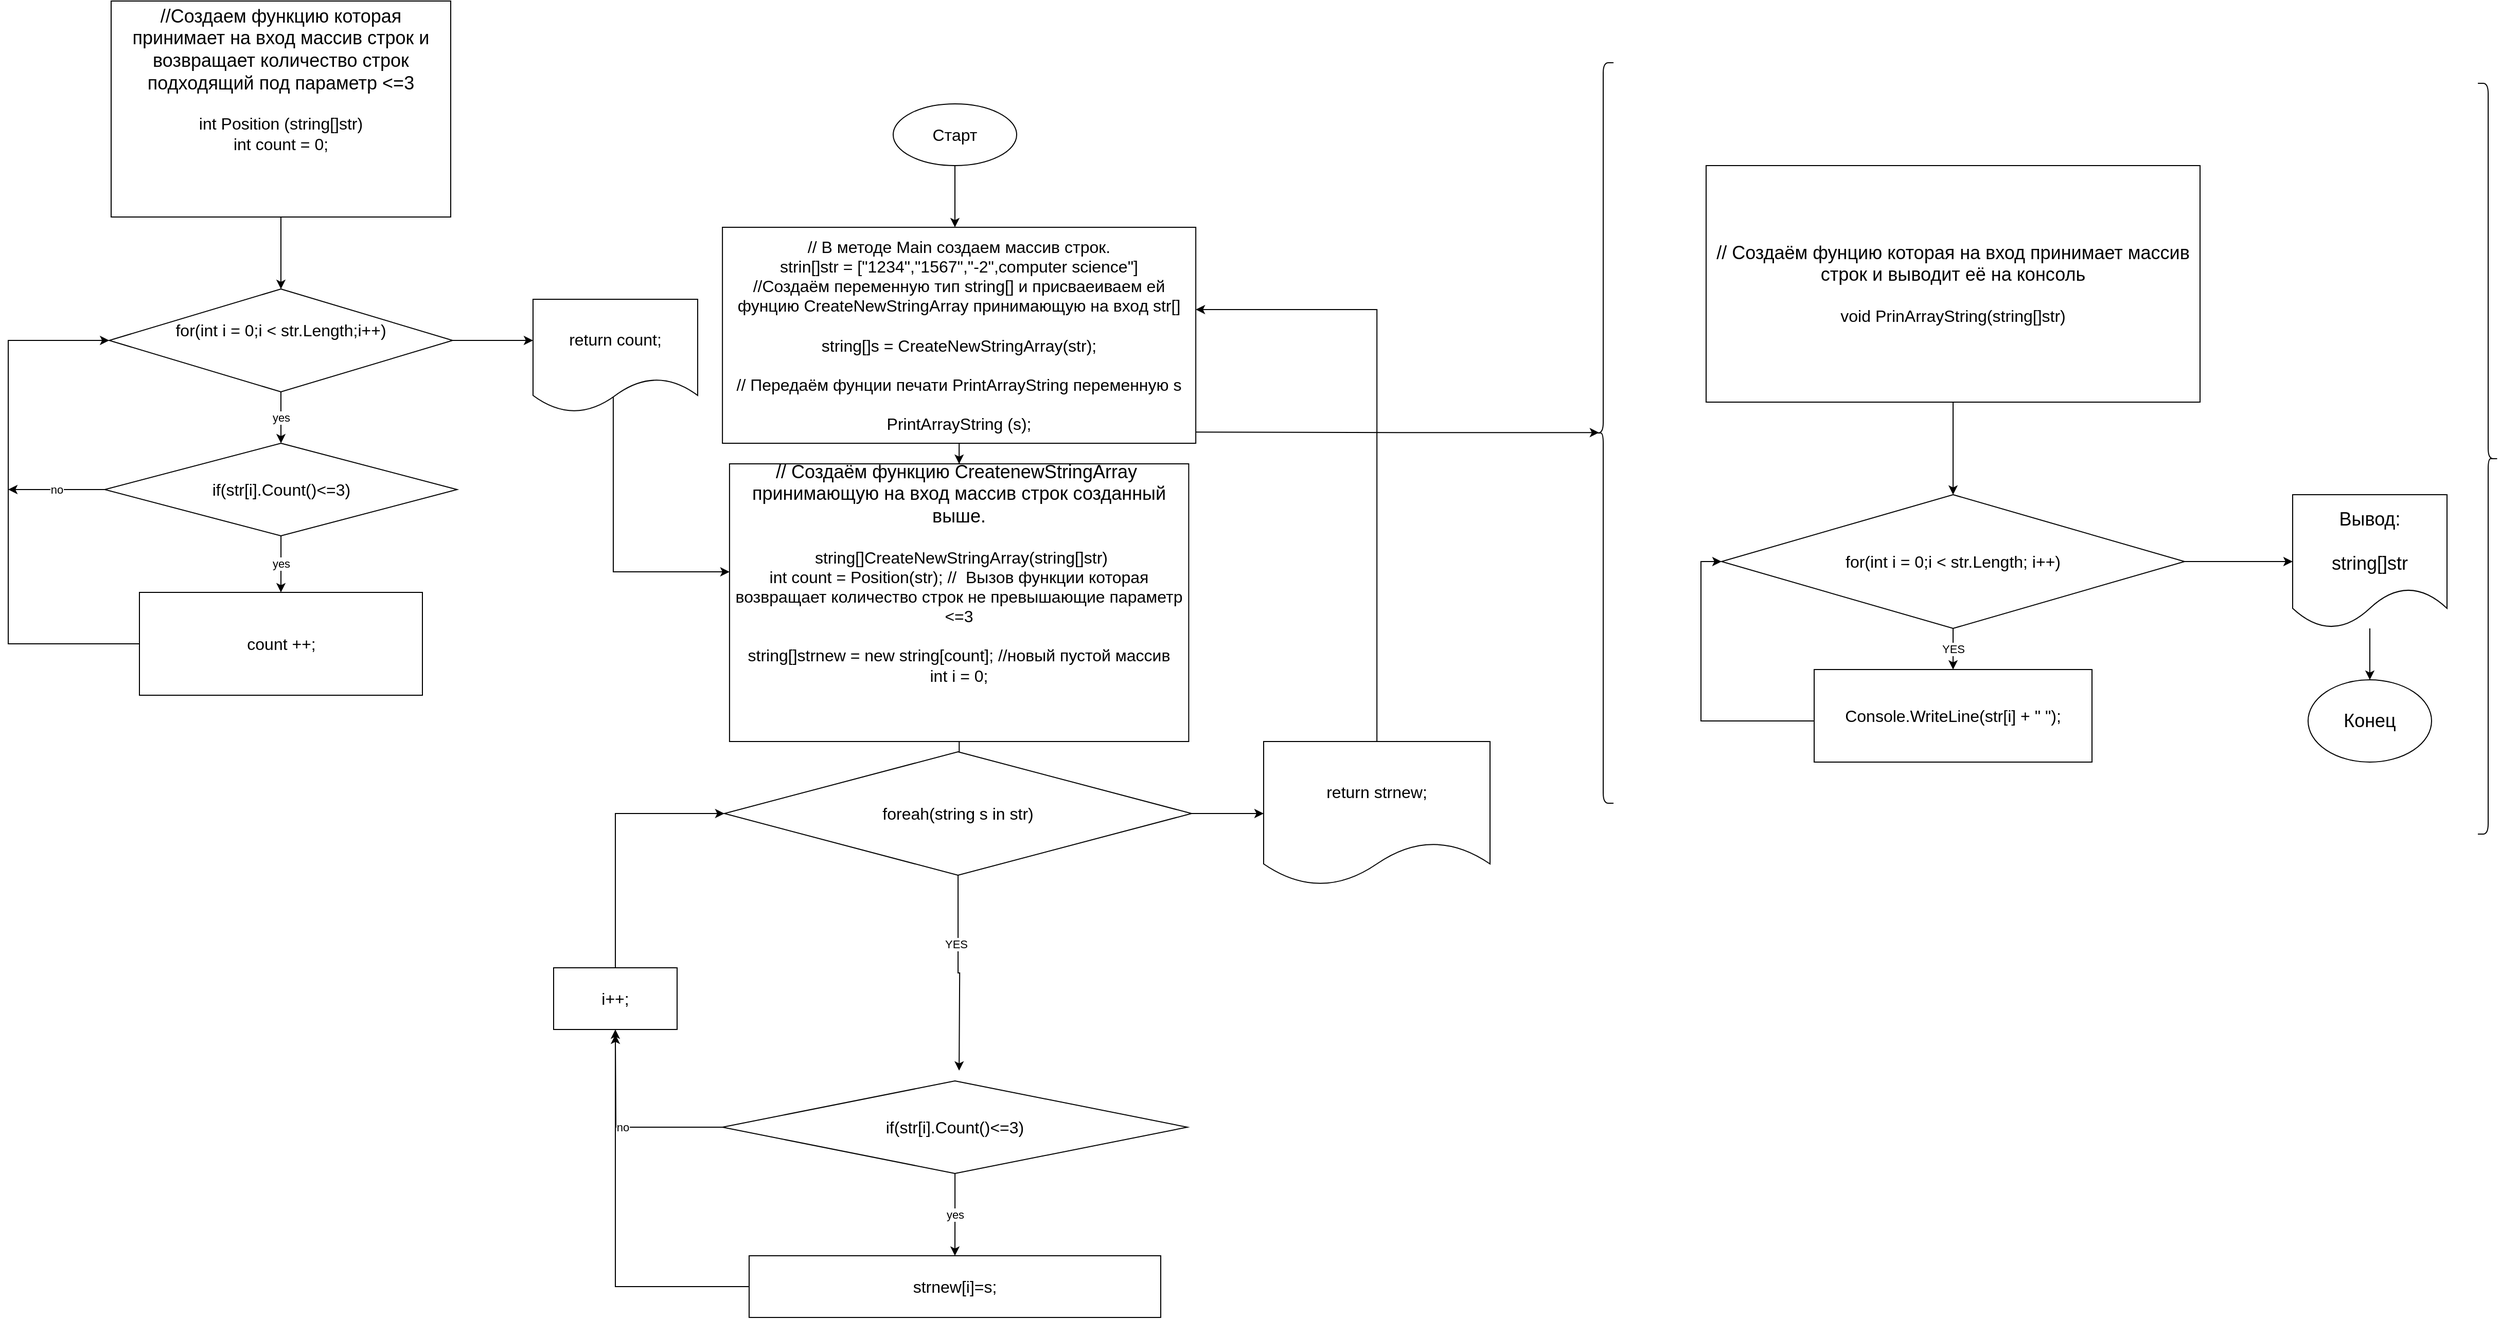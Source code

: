<mxfile version="24.5.3" type="device">
  <diagram name="Страница — 1" id="rVp9Bo-PFsmNAwKpcUmX">
    <mxGraphModel dx="5925" dy="6234" grid="1" gridSize="10" guides="1" tooltips="1" connect="1" arrows="1" fold="1" page="1" pageScale="1" pageWidth="3300" pageHeight="4681" math="0" shadow="0">
      <root>
        <mxCell id="0" />
        <mxCell id="1" parent="0" />
        <mxCell id="qJXxP2rnNKoGe4K1dWwI-4" style="edgeStyle=orthogonalEdgeStyle;rounded=0;orthogonalLoop=1;jettySize=auto;html=1;" edge="1" parent="1" source="qJXxP2rnNKoGe4K1dWwI-3">
          <mxGeometry relative="1" as="geometry">
            <mxPoint x="360" y="130" as="targetPoint" />
          </mxGeometry>
        </mxCell>
        <mxCell id="qJXxP2rnNKoGe4K1dWwI-3" value="&lt;font size=&quot;3&quot;&gt;Cтарт&lt;/font&gt;" style="ellipse;whiteSpace=wrap;html=1;" vertex="1" parent="1">
          <mxGeometry x="300" y="10" width="120" height="60" as="geometry" />
        </mxCell>
        <mxCell id="qJXxP2rnNKoGe4K1dWwI-15" style="edgeStyle=orthogonalEdgeStyle;rounded=0;orthogonalLoop=1;jettySize=auto;html=1;entryX=0.5;entryY=0;entryDx=0;entryDy=0;" edge="1" parent="1" source="qJXxP2rnNKoGe4K1dWwI-9" target="qJXxP2rnNKoGe4K1dWwI-11">
          <mxGeometry relative="1" as="geometry" />
        </mxCell>
        <mxCell id="qJXxP2rnNKoGe4K1dWwI-9" value="&lt;div&gt;&lt;br&gt;&lt;div&gt;&lt;font size=&quot;3&quot;&gt;// В методе Main создаем массив строк.&lt;/font&gt;&lt;/div&gt;&lt;/div&gt;&lt;span style=&quot;font-size: medium;&quot;&gt;strin[]str = [&quot;1234&quot;,&quot;1567&quot;,&quot;-2&quot;,computer science&quot;]&lt;/span&gt;&lt;div&gt;&lt;font size=&quot;3&quot;&gt;//Создаём переменную тип string[] и присваеиваем ей фунцию CreateNewStringArray принимающую на вход str[]&lt;/font&gt;&lt;/div&gt;&lt;div&gt;&lt;font size=&quot;3&quot;&gt;&lt;br&gt;&lt;/font&gt;&lt;/div&gt;&lt;div&gt;&lt;font size=&quot;3&quot;&gt;string[]s =&amp;nbsp;&lt;/font&gt;&lt;span style=&quot;font-size: medium;&quot;&gt;CreateNewStringArray(str);&lt;/span&gt;&lt;/div&gt;&lt;div&gt;&lt;span style=&quot;font-size: medium;&quot;&gt;&lt;br&gt;&lt;/span&gt;&lt;/div&gt;&lt;div&gt;&lt;font size=&quot;3&quot;&gt;// Передаём фунции печати PrintArrayString переменную s&lt;/font&gt;&lt;/div&gt;&lt;div&gt;&lt;font size=&quot;3&quot;&gt;&lt;br&gt;&lt;/font&gt;&lt;/div&gt;&lt;div&gt;&lt;span style=&quot;font-size: medium;&quot;&gt;PrintArrayString (s);&lt;/span&gt;&lt;font size=&quot;3&quot;&gt;&lt;br&gt;&lt;/font&gt;&lt;div&gt;&lt;br&gt;&lt;/div&gt;&lt;/div&gt;" style="rounded=0;whiteSpace=wrap;html=1;" vertex="1" parent="1">
          <mxGeometry x="134.07" y="130" width="460" height="210" as="geometry" />
        </mxCell>
        <mxCell id="qJXxP2rnNKoGe4K1dWwI-16" style="edgeStyle=orthogonalEdgeStyle;rounded=0;orthogonalLoop=1;jettySize=auto;html=1;" edge="1" parent="1" source="qJXxP2rnNKoGe4K1dWwI-11" target="qJXxP2rnNKoGe4K1dWwI-17">
          <mxGeometry relative="1" as="geometry">
            <mxPoint x="360" y="510" as="targetPoint" />
          </mxGeometry>
        </mxCell>
        <mxCell id="qJXxP2rnNKoGe4K1dWwI-11" value="&lt;font style=&quot;font-size: 18px;&quot;&gt;// Создаём функцию CreatenewStringArray&amp;nbsp; принимающую на вход массив строк созданный выше.&lt;/font&gt;&lt;div&gt;&lt;font size=&quot;3&quot;&gt;&lt;br&gt;&lt;/font&gt;&lt;div&gt;&lt;font size=&quot;3&quot;&gt;&amp;nbsp;string[]CreateNewStringArray(string[]str)&lt;/font&gt;&lt;/div&gt;&lt;/div&gt;&lt;div&gt;&lt;font size=&quot;3&quot;&gt;int count = Position(str); //&amp;nbsp; Вызов функции которая возвращает количество строк не превышающие параметр &amp;lt;=3&lt;/font&gt;&lt;/div&gt;&lt;div&gt;&lt;font size=&quot;3&quot;&gt;&amp;nbsp;&lt;/font&gt;&lt;/div&gt;&lt;div&gt;&lt;font size=&quot;3&quot;&gt;string[]strnew = new string[count]; //новый пустой массив&lt;/font&gt;&lt;/div&gt;&lt;div&gt;&lt;font size=&quot;3&quot;&gt;int i = 0;&lt;/font&gt;&lt;/div&gt;&lt;div&gt;&lt;font size=&quot;3&quot;&gt;&lt;br&gt;&lt;/font&gt;&lt;/div&gt;&lt;div&gt;&lt;font size=&quot;3&quot;&gt;&lt;br&gt;&lt;/font&gt;&lt;/div&gt;&lt;div&gt;&lt;font size=&quot;3&quot;&gt;&lt;br&gt;&lt;/font&gt;&lt;/div&gt;" style="rounded=0;whiteSpace=wrap;html=1;" vertex="1" parent="1">
          <mxGeometry x="140.95" y="360" width="446.25" height="270" as="geometry" />
        </mxCell>
        <mxCell id="qJXxP2rnNKoGe4K1dWwI-68" style="edgeStyle=orthogonalEdgeStyle;rounded=0;orthogonalLoop=1;jettySize=auto;html=1;" edge="1" parent="1" source="qJXxP2rnNKoGe4K1dWwI-17">
          <mxGeometry relative="1" as="geometry">
            <mxPoint x="364.075" y="950" as="targetPoint" />
          </mxGeometry>
        </mxCell>
        <mxCell id="qJXxP2rnNKoGe4K1dWwI-69" value="YES" style="edgeLabel;html=1;align=center;verticalAlign=middle;resizable=0;points=[];" vertex="1" connectable="0" parent="qJXxP2rnNKoGe4K1dWwI-68">
          <mxGeometry x="-0.301" y="-2" relative="1" as="geometry">
            <mxPoint as="offset" />
          </mxGeometry>
        </mxCell>
        <mxCell id="qJXxP2rnNKoGe4K1dWwI-78" style="edgeStyle=orthogonalEdgeStyle;rounded=0;orthogonalLoop=1;jettySize=auto;html=1;entryX=0;entryY=0.5;entryDx=0;entryDy=0;" edge="1" parent="1" source="qJXxP2rnNKoGe4K1dWwI-17" target="qJXxP2rnNKoGe4K1dWwI-77">
          <mxGeometry relative="1" as="geometry" />
        </mxCell>
        <mxCell id="qJXxP2rnNKoGe4K1dWwI-17" value="&lt;font size=&quot;3&quot;&gt;foreah(string s in str)&lt;/font&gt;" style="rhombus;whiteSpace=wrap;html=1;" vertex="1" parent="1">
          <mxGeometry x="135.95" y="640" width="454.05" height="120" as="geometry" />
        </mxCell>
        <mxCell id="qJXxP2rnNKoGe4K1dWwI-28" value="yes" style="edgeStyle=orthogonalEdgeStyle;rounded=0;orthogonalLoop=1;jettySize=auto;html=1;entryX=0.5;entryY=0;entryDx=0;entryDy=0;" edge="1" parent="1" source="qJXxP2rnNKoGe4K1dWwI-19" target="qJXxP2rnNKoGe4K1dWwI-21">
          <mxGeometry relative="1" as="geometry" />
        </mxCell>
        <mxCell id="qJXxP2rnNKoGe4K1dWwI-35" value="no" style="edgeStyle=orthogonalEdgeStyle;rounded=0;orthogonalLoop=1;jettySize=auto;html=1;" edge="1" parent="1" source="qJXxP2rnNKoGe4K1dWwI-19">
          <mxGeometry relative="1" as="geometry">
            <mxPoint x="30" y="915" as="targetPoint" />
          </mxGeometry>
        </mxCell>
        <mxCell id="qJXxP2rnNKoGe4K1dWwI-19" value="&lt;font size=&quot;3&quot;&gt;if(str[i].Count()&amp;lt;=3)&lt;/font&gt;" style="rhombus;whiteSpace=wrap;html=1;" vertex="1" parent="1">
          <mxGeometry x="134.07" y="960" width="451.86" height="90" as="geometry" />
        </mxCell>
        <mxCell id="qJXxP2rnNKoGe4K1dWwI-34" style="edgeStyle=orthogonalEdgeStyle;rounded=0;orthogonalLoop=1;jettySize=auto;html=1;entryX=0.5;entryY=1;entryDx=0;entryDy=0;" edge="1" parent="1" source="qJXxP2rnNKoGe4K1dWwI-21" target="qJXxP2rnNKoGe4K1dWwI-31">
          <mxGeometry relative="1" as="geometry" />
        </mxCell>
        <mxCell id="qJXxP2rnNKoGe4K1dWwI-21" value="&lt;font size=&quot;3&quot;&gt;strnew[i]=s;&lt;/font&gt;" style="rounded=0;whiteSpace=wrap;html=1;" vertex="1" parent="1">
          <mxGeometry x="160" y="1130" width="400" height="60" as="geometry" />
        </mxCell>
        <mxCell id="qJXxP2rnNKoGe4K1dWwI-33" style="edgeStyle=orthogonalEdgeStyle;rounded=0;orthogonalLoop=1;jettySize=auto;html=1;entryX=0;entryY=0.5;entryDx=0;entryDy=0;" edge="1" parent="1" source="qJXxP2rnNKoGe4K1dWwI-31" target="qJXxP2rnNKoGe4K1dWwI-17">
          <mxGeometry relative="1" as="geometry">
            <Array as="points">
              <mxPoint x="30" y="700" />
            </Array>
          </mxGeometry>
        </mxCell>
        <mxCell id="qJXxP2rnNKoGe4K1dWwI-31" value="&lt;font size=&quot;3&quot;&gt;i++;&lt;/font&gt;" style="rounded=0;whiteSpace=wrap;html=1;" vertex="1" parent="1">
          <mxGeometry x="-30" y="850" width="120" height="60" as="geometry" />
        </mxCell>
        <mxCell id="qJXxP2rnNKoGe4K1dWwI-38" style="edgeStyle=orthogonalEdgeStyle;rounded=0;orthogonalLoop=1;jettySize=auto;html=1;" edge="1" parent="1" source="qJXxP2rnNKoGe4K1dWwI-37" target="qJXxP2rnNKoGe4K1dWwI-39">
          <mxGeometry relative="1" as="geometry">
            <mxPoint x="-295" y="240" as="targetPoint" />
          </mxGeometry>
        </mxCell>
        <mxCell id="qJXxP2rnNKoGe4K1dWwI-37" value="&lt;font style=&quot;font-size: 18px;&quot;&gt;//Создаем функцию которая принимает на вход массив строк и возвращает количество строк подходящий под параметр &amp;lt;=3&lt;/font&gt;&lt;div&gt;&lt;font size=&quot;3&quot;&gt;&lt;br&gt;&lt;/font&gt;&lt;div&gt;&lt;font size=&quot;3&quot;&gt;int Position (string[]str)&lt;/font&gt;&lt;/div&gt;&lt;div&gt;&lt;font size=&quot;3&quot;&gt;int count = 0;&lt;/font&gt;&lt;/div&gt;&lt;div&gt;&lt;font size=&quot;3&quot;&gt;&lt;br&gt;&lt;/font&gt;&lt;/div&gt;&lt;div&gt;&lt;font size=&quot;3&quot;&gt;&lt;br&gt;&lt;/font&gt;&lt;/div&gt;&lt;div&gt;&lt;font size=&quot;3&quot;&gt;&lt;br&gt;&lt;/font&gt;&lt;/div&gt;&lt;/div&gt;" style="rounded=0;whiteSpace=wrap;html=1;" vertex="1" parent="1">
          <mxGeometry x="-460" y="-90" width="330" height="210" as="geometry" />
        </mxCell>
        <mxCell id="qJXxP2rnNKoGe4K1dWwI-40" value="yes" style="edgeStyle=orthogonalEdgeStyle;rounded=0;orthogonalLoop=1;jettySize=auto;html=1;" edge="1" parent="1" source="qJXxP2rnNKoGe4K1dWwI-39" target="qJXxP2rnNKoGe4K1dWwI-41">
          <mxGeometry relative="1" as="geometry">
            <mxPoint x="-295" y="350" as="targetPoint" />
          </mxGeometry>
        </mxCell>
        <mxCell id="qJXxP2rnNKoGe4K1dWwI-48" style="edgeStyle=orthogonalEdgeStyle;rounded=0;orthogonalLoop=1;jettySize=auto;html=1;entryX=0;entryY=0.5;entryDx=0;entryDy=0;" edge="1" parent="1" source="qJXxP2rnNKoGe4K1dWwI-39">
          <mxGeometry relative="1" as="geometry">
            <mxPoint x="-50" y="240" as="targetPoint" />
          </mxGeometry>
        </mxCell>
        <mxCell id="qJXxP2rnNKoGe4K1dWwI-39" value="&lt;font size=&quot;3&quot;&gt;for(int i = 0;i &amp;lt; str.Length;i++)&lt;/font&gt;&lt;div&gt;&lt;font size=&quot;3&quot;&gt;&lt;br&gt;&lt;/font&gt;&lt;/div&gt;" style="rhombus;whiteSpace=wrap;html=1;" vertex="1" parent="1">
          <mxGeometry x="-461.87" y="190" width="333.75" height="100" as="geometry" />
        </mxCell>
        <mxCell id="qJXxP2rnNKoGe4K1dWwI-42" value="yes" style="edgeStyle=orthogonalEdgeStyle;rounded=0;orthogonalLoop=1;jettySize=auto;html=1;" edge="1" parent="1" source="qJXxP2rnNKoGe4K1dWwI-41" target="qJXxP2rnNKoGe4K1dWwI-43">
          <mxGeometry relative="1" as="geometry">
            <mxPoint x="-295" y="500" as="targetPoint" />
          </mxGeometry>
        </mxCell>
        <mxCell id="qJXxP2rnNKoGe4K1dWwI-46" value="no" style="edgeStyle=orthogonalEdgeStyle;rounded=0;orthogonalLoop=1;jettySize=auto;html=1;" edge="1" parent="1" source="qJXxP2rnNKoGe4K1dWwI-41">
          <mxGeometry relative="1" as="geometry">
            <mxPoint x="-560" y="385" as="targetPoint" />
          </mxGeometry>
        </mxCell>
        <mxCell id="qJXxP2rnNKoGe4K1dWwI-41" value="&lt;font size=&quot;3&quot;&gt;if(str[i].Count()&amp;lt;=3)&lt;/font&gt;" style="rhombus;whiteSpace=wrap;html=1;" vertex="1" parent="1">
          <mxGeometry x="-466.25" y="340" width="342.5" height="90" as="geometry" />
        </mxCell>
        <mxCell id="qJXxP2rnNKoGe4K1dWwI-44" style="edgeStyle=orthogonalEdgeStyle;rounded=0;orthogonalLoop=1;jettySize=auto;html=1;entryX=0;entryY=0.5;entryDx=0;entryDy=0;" edge="1" parent="1" source="qJXxP2rnNKoGe4K1dWwI-43" target="qJXxP2rnNKoGe4K1dWwI-39">
          <mxGeometry relative="1" as="geometry">
            <Array as="points">
              <mxPoint x="-560" y="535" />
              <mxPoint x="-560" y="240" />
            </Array>
          </mxGeometry>
        </mxCell>
        <mxCell id="qJXxP2rnNKoGe4K1dWwI-43" value="&lt;font size=&quot;3&quot;&gt;count ++;&lt;/font&gt;" style="rounded=0;whiteSpace=wrap;html=1;" vertex="1" parent="1">
          <mxGeometry x="-432.5" y="485" width="275" height="100" as="geometry" />
        </mxCell>
        <mxCell id="qJXxP2rnNKoGe4K1dWwI-55" style="edgeStyle=orthogonalEdgeStyle;rounded=0;orthogonalLoop=1;jettySize=auto;html=1;entryX=0.5;entryY=0;entryDx=0;entryDy=0;" edge="1" parent="1" source="qJXxP2rnNKoGe4K1dWwI-53" target="qJXxP2rnNKoGe4K1dWwI-54">
          <mxGeometry relative="1" as="geometry" />
        </mxCell>
        <mxCell id="qJXxP2rnNKoGe4K1dWwI-53" value="&lt;font style=&quot;font-size: 18px;&quot;&gt;// Создаём фунцию которая на вход принимает массив строк и выводит её на консоль&lt;/font&gt;&lt;div&gt;&lt;font size=&quot;3&quot;&gt;&lt;br&gt;&lt;/font&gt;&lt;/div&gt;&lt;div&gt;&lt;font size=&quot;3&quot;&gt;void PrinArrayString(string[]str)&lt;/font&gt;&lt;/div&gt;" style="rounded=0;whiteSpace=wrap;html=1;" vertex="1" parent="1">
          <mxGeometry x="1090" y="70" width="480" height="230" as="geometry" />
        </mxCell>
        <mxCell id="qJXxP2rnNKoGe4K1dWwI-60" value="YES" style="edgeStyle=orthogonalEdgeStyle;rounded=0;orthogonalLoop=1;jettySize=auto;html=1;entryX=0.5;entryY=0;entryDx=0;entryDy=0;" edge="1" parent="1" source="qJXxP2rnNKoGe4K1dWwI-54" target="qJXxP2rnNKoGe4K1dWwI-58">
          <mxGeometry relative="1" as="geometry" />
        </mxCell>
        <mxCell id="qJXxP2rnNKoGe4K1dWwI-89" style="edgeStyle=orthogonalEdgeStyle;rounded=0;orthogonalLoop=1;jettySize=auto;html=1;entryX=0;entryY=0.5;entryDx=0;entryDy=0;" edge="1" parent="1" source="qJXxP2rnNKoGe4K1dWwI-54" target="qJXxP2rnNKoGe4K1dWwI-88">
          <mxGeometry relative="1" as="geometry" />
        </mxCell>
        <mxCell id="qJXxP2rnNKoGe4K1dWwI-54" value="&lt;font size=&quot;3&quot;&gt;for(int i = 0;i &amp;lt; str.Length; i++)&lt;/font&gt;" style="rhombus;whiteSpace=wrap;html=1;" vertex="1" parent="1">
          <mxGeometry x="1105" y="390" width="450" height="130" as="geometry" />
        </mxCell>
        <mxCell id="qJXxP2rnNKoGe4K1dWwI-61" style="edgeStyle=orthogonalEdgeStyle;rounded=0;orthogonalLoop=1;jettySize=auto;html=1;entryX=0;entryY=0.5;entryDx=0;entryDy=0;" edge="1" parent="1" source="qJXxP2rnNKoGe4K1dWwI-58" target="qJXxP2rnNKoGe4K1dWwI-54">
          <mxGeometry relative="1" as="geometry">
            <Array as="points">
              <mxPoint x="1085" y="610" />
              <mxPoint x="1085" y="455" />
            </Array>
          </mxGeometry>
        </mxCell>
        <mxCell id="qJXxP2rnNKoGe4K1dWwI-58" value="&lt;font size=&quot;3&quot;&gt;Console.WriteLine(str[i] + &quot; &quot;);&lt;/font&gt;" style="rounded=0;whiteSpace=wrap;html=1;" vertex="1" parent="1">
          <mxGeometry x="1195" y="560" width="270" height="90" as="geometry" />
        </mxCell>
        <mxCell id="qJXxP2rnNKoGe4K1dWwI-64" value="" style="shape=curlyBracket;whiteSpace=wrap;html=1;rounded=1;labelPosition=left;verticalLabelPosition=middle;align=right;verticalAlign=middle;" vertex="1" parent="1">
          <mxGeometry x="980" y="-30" width="20" height="720" as="geometry" />
        </mxCell>
        <mxCell id="qJXxP2rnNKoGe4K1dWwI-65" value="" style="shape=curlyBracket;whiteSpace=wrap;html=1;rounded=1;flipH=1;labelPosition=right;verticalLabelPosition=middle;align=left;verticalAlign=middle;" vertex="1" parent="1">
          <mxGeometry x="1840" y="-10" width="20" height="730" as="geometry" />
        </mxCell>
        <mxCell id="qJXxP2rnNKoGe4K1dWwI-71" style="edgeStyle=orthogonalEdgeStyle;rounded=0;orthogonalLoop=1;jettySize=auto;html=1;" edge="1" parent="1">
          <mxGeometry relative="1" as="geometry">
            <mxPoint x="27.953" y="290" as="sourcePoint" />
            <mxPoint x="140.95" y="465" as="targetPoint" />
            <Array as="points">
              <mxPoint x="27.95" y="465" />
            </Array>
          </mxGeometry>
        </mxCell>
        <mxCell id="qJXxP2rnNKoGe4K1dWwI-76" value="&lt;font size=&quot;3&quot;&gt;return count;&lt;/font&gt;" style="shape=document;whiteSpace=wrap;html=1;boundedLbl=1;" vertex="1" parent="1">
          <mxGeometry x="-50" y="200" width="160" height="110" as="geometry" />
        </mxCell>
        <mxCell id="qJXxP2rnNKoGe4K1dWwI-84" style="edgeStyle=orthogonalEdgeStyle;rounded=0;orthogonalLoop=1;jettySize=auto;html=1;entryX=1;entryY=0.25;entryDx=0;entryDy=0;" edge="1" parent="1">
          <mxGeometry relative="1" as="geometry">
            <mxPoint x="770.091" y="657.5" as="sourcePoint" />
            <mxPoint x="594.07" y="210" as="targetPoint" />
            <Array as="points">
              <mxPoint x="770" y="210.5" />
            </Array>
          </mxGeometry>
        </mxCell>
        <mxCell id="qJXxP2rnNKoGe4K1dWwI-77" value="&lt;font size=&quot;3&quot;&gt;return strnew;&lt;/font&gt;" style="shape=document;whiteSpace=wrap;html=1;boundedLbl=1;" vertex="1" parent="1">
          <mxGeometry x="660" y="630" width="220" height="140" as="geometry" />
        </mxCell>
        <mxCell id="qJXxP2rnNKoGe4K1dWwI-85" style="edgeStyle=orthogonalEdgeStyle;rounded=0;orthogonalLoop=1;jettySize=auto;html=1;entryX=0.295;entryY=0.369;entryDx=0;entryDy=0;entryPerimeter=0;" edge="1" parent="1">
          <mxGeometry relative="1" as="geometry">
            <mxPoint x="594.07" y="329.091" as="sourcePoint" />
            <mxPoint x="985.9" y="329.68" as="targetPoint" />
          </mxGeometry>
        </mxCell>
        <mxCell id="qJXxP2rnNKoGe4K1dWwI-93" style="edgeStyle=orthogonalEdgeStyle;rounded=0;orthogonalLoop=1;jettySize=auto;html=1;entryX=0.5;entryY=0;entryDx=0;entryDy=0;" edge="1" parent="1" source="qJXxP2rnNKoGe4K1dWwI-88" target="qJXxP2rnNKoGe4K1dWwI-91">
          <mxGeometry relative="1" as="geometry" />
        </mxCell>
        <mxCell id="qJXxP2rnNKoGe4K1dWwI-88" value="&lt;font style=&quot;font-size: 18px;&quot;&gt;Вывод:&lt;/font&gt;&lt;div&gt;&lt;span style=&quot;font-size: 18px;&quot;&gt;&lt;br&gt;&lt;/span&gt;&lt;div&gt;&lt;font style=&quot;font-size: 18px;&quot;&gt;string[]str&lt;/font&gt;&lt;/div&gt;&lt;/div&gt;" style="shape=document;whiteSpace=wrap;html=1;boundedLbl=1;" vertex="1" parent="1">
          <mxGeometry x="1660" y="390" width="150" height="130" as="geometry" />
        </mxCell>
        <mxCell id="qJXxP2rnNKoGe4K1dWwI-91" value="&lt;font style=&quot;font-size: 18px;&quot;&gt;Конец&lt;/font&gt;" style="ellipse;whiteSpace=wrap;html=1;" vertex="1" parent="1">
          <mxGeometry x="1675" y="570" width="120" height="80" as="geometry" />
        </mxCell>
      </root>
    </mxGraphModel>
  </diagram>
</mxfile>
